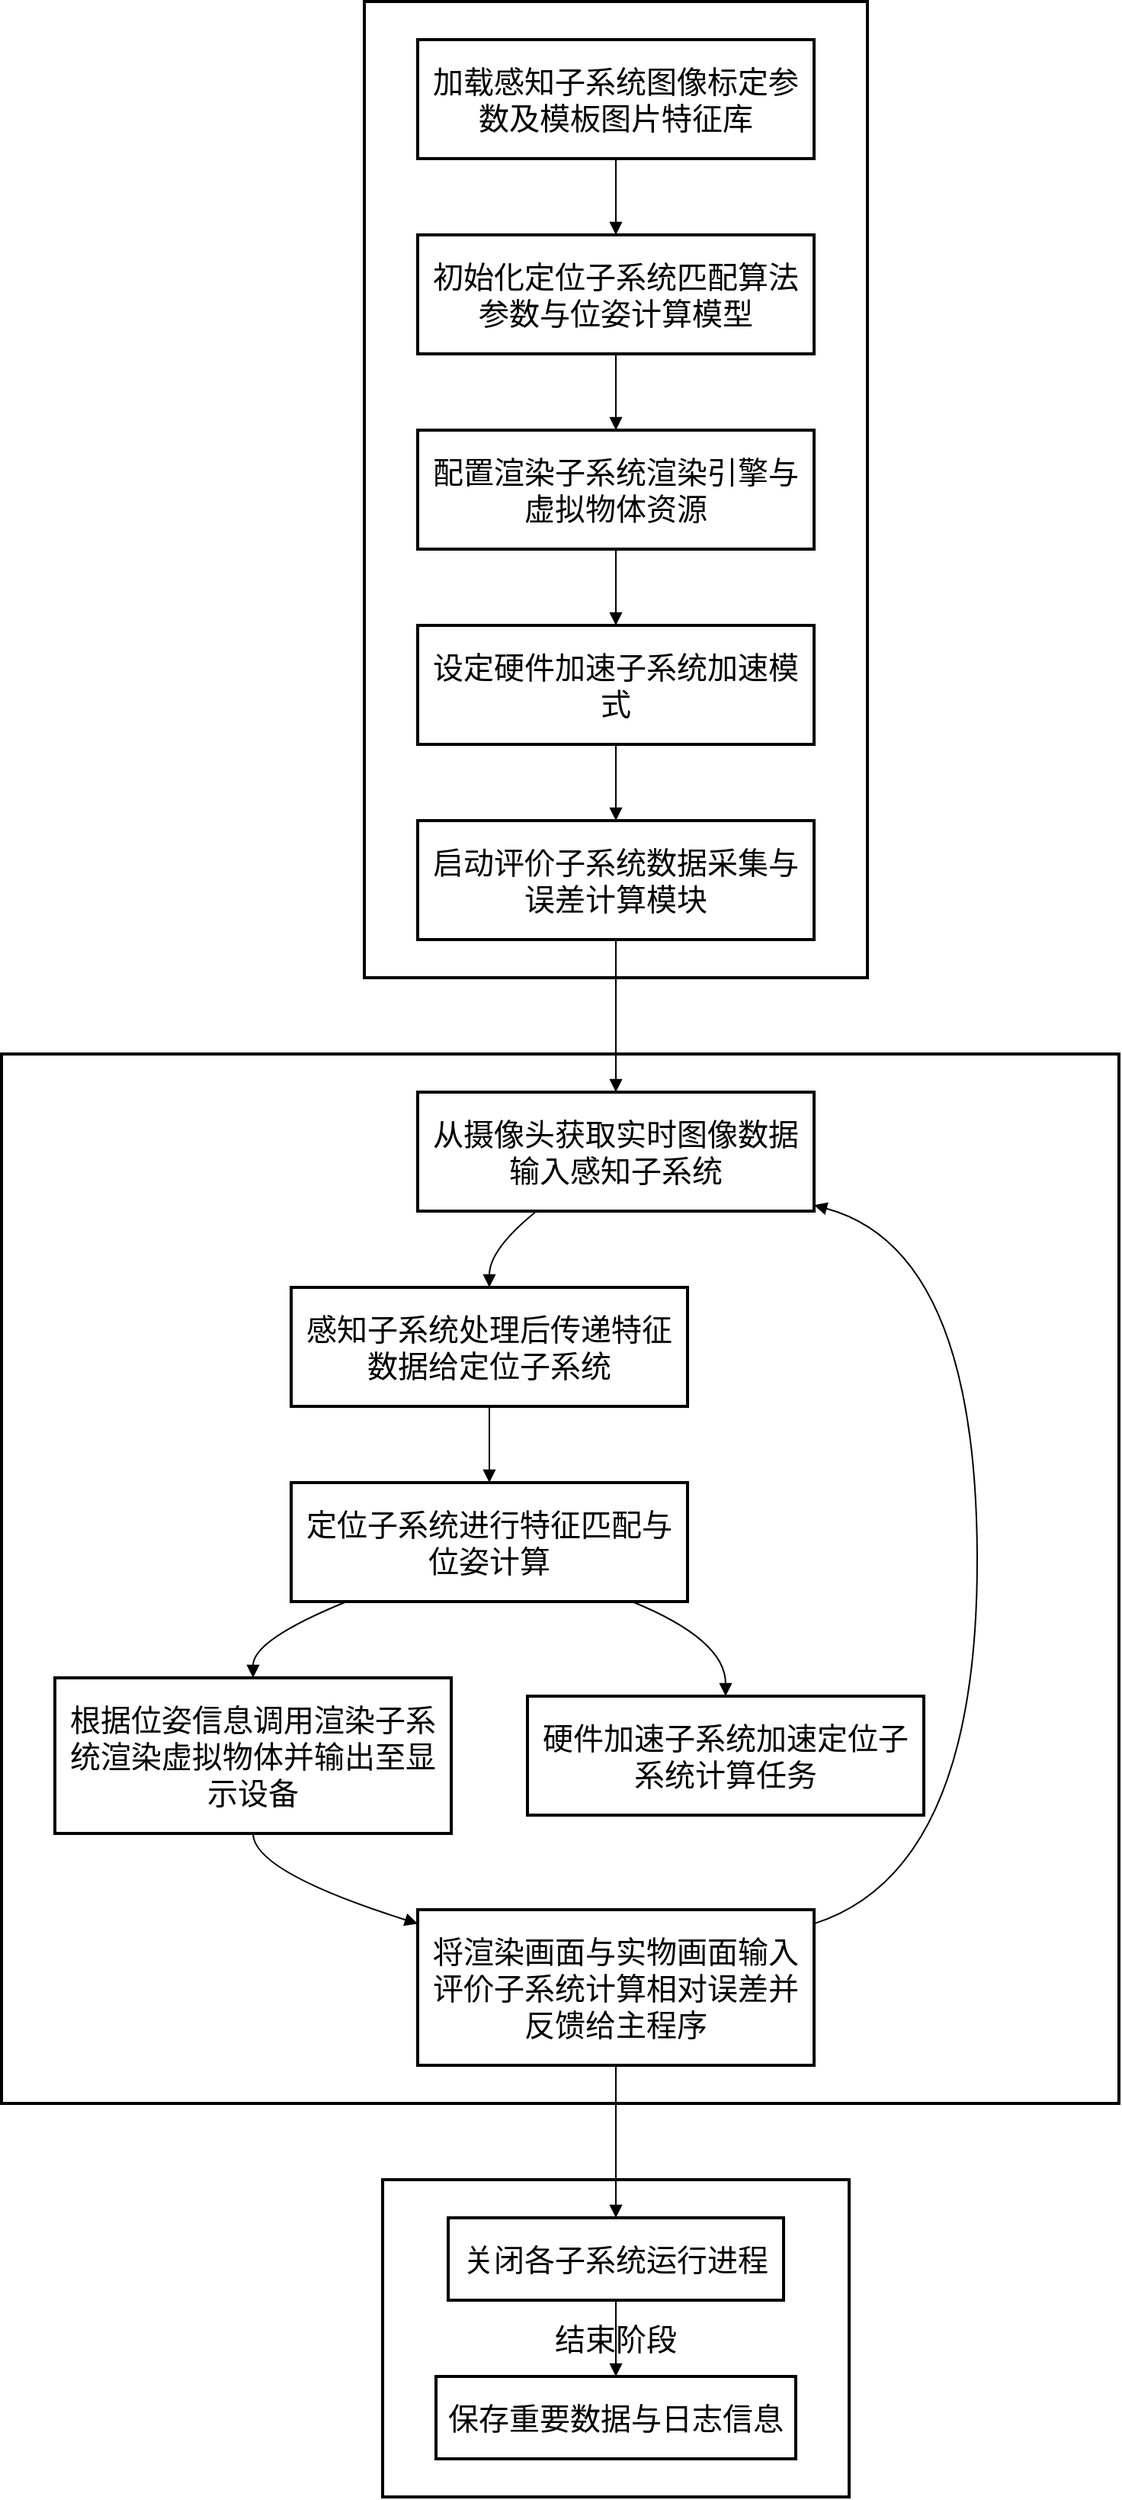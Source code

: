 <mxfile version="26.2.4">
  <diagram name="第 1 页" id="jNl0IgskKeujCXq_mRqM">
    <mxGraphModel dx="2932" dy="1144" grid="1" gridSize="10" guides="1" tooltips="1" connect="1" arrows="1" fold="1" page="1" pageScale="1" pageWidth="827" pageHeight="1169" math="0" shadow="0">
      <root>
        <mxCell id="0" />
        <mxCell id="1" parent="0" />
        <mxCell id="xZVJLX5tyK6vlufmM6IN-2" value="结束阶段" style="whiteSpace=wrap;strokeWidth=2;fontSize=20;" vertex="1" parent="1">
          <mxGeometry x="270" y="1448" width="306" height="208" as="geometry" />
        </mxCell>
        <mxCell id="xZVJLX5tyK6vlufmM6IN-3" value="运行阶段" style="whiteSpace=wrap;strokeWidth=2;fontSize=20;" vertex="1" parent="1">
          <mxGeometry x="20" y="710" width="733" height="688" as="geometry" />
        </mxCell>
        <mxCell id="xZVJLX5tyK6vlufmM6IN-4" value="初始化阶段" style="whiteSpace=wrap;strokeWidth=2;fontSize=20;" vertex="1" parent="1">
          <mxGeometry x="258" y="20" width="330" height="640" as="geometry" />
        </mxCell>
        <mxCell id="xZVJLX5tyK6vlufmM6IN-5" value="加载感知子系统图像标定参数及模板图片特征库" style="whiteSpace=wrap;strokeWidth=2;fontSize=20;" vertex="1" parent="1">
          <mxGeometry x="293" y="45" width="260" height="78" as="geometry" />
        </mxCell>
        <mxCell id="xZVJLX5tyK6vlufmM6IN-6" value="初始化定位子系统匹配算法参数与位姿计算模型" style="whiteSpace=wrap;strokeWidth=2;fontSize=20;" vertex="1" parent="1">
          <mxGeometry x="293" y="173" width="260" height="78" as="geometry" />
        </mxCell>
        <mxCell id="xZVJLX5tyK6vlufmM6IN-7" value="配置渲染子系统渲染引擎与虚拟物体资源" style="whiteSpace=wrap;strokeWidth=2;fontSize=20;" vertex="1" parent="1">
          <mxGeometry x="293" y="301" width="260" height="78" as="geometry" />
        </mxCell>
        <mxCell id="xZVJLX5tyK6vlufmM6IN-8" value="设定硬件加速子系统加速模式" style="whiteSpace=wrap;strokeWidth=2;fontSize=20;" vertex="1" parent="1">
          <mxGeometry x="293" y="429" width="260" height="78" as="geometry" />
        </mxCell>
        <mxCell id="xZVJLX5tyK6vlufmM6IN-9" value="启动评价子系统数据采集与误差计算模块" style="whiteSpace=wrap;strokeWidth=2;fontSize=20;" vertex="1" parent="1">
          <mxGeometry x="293" y="557" width="260" height="78" as="geometry" />
        </mxCell>
        <mxCell id="xZVJLX5tyK6vlufmM6IN-10" value="从摄像头获取实时图像数据输入感知子系统" style="whiteSpace=wrap;strokeWidth=2;fontSize=20;" vertex="1" parent="1">
          <mxGeometry x="293" y="735" width="260" height="78" as="geometry" />
        </mxCell>
        <mxCell id="xZVJLX5tyK6vlufmM6IN-11" value="感知子系统处理后传递特征数据给定位子系统" style="whiteSpace=wrap;strokeWidth=2;fontSize=20;" vertex="1" parent="1">
          <mxGeometry x="210" y="863" width="260" height="78" as="geometry" />
        </mxCell>
        <mxCell id="xZVJLX5tyK6vlufmM6IN-12" value="定位子系统进行特征匹配与位姿计算" style="whiteSpace=wrap;strokeWidth=2;fontSize=20;" vertex="1" parent="1">
          <mxGeometry x="210" y="991" width="260" height="78" as="geometry" />
        </mxCell>
        <mxCell id="xZVJLX5tyK6vlufmM6IN-13" value="根据位姿信息调用渲染子系统渲染虚拟物体并输出至显示设备" style="whiteSpace=wrap;strokeWidth=2;fontSize=20;" vertex="1" parent="1">
          <mxGeometry x="55" y="1119" width="260" height="102" as="geometry" />
        </mxCell>
        <mxCell id="xZVJLX5tyK6vlufmM6IN-14" value="硬件加速子系统加速定位子系统计算任务" style="whiteSpace=wrap;strokeWidth=2;fontSize=20;" vertex="1" parent="1">
          <mxGeometry x="365" y="1131" width="260" height="78" as="geometry" />
        </mxCell>
        <mxCell id="xZVJLX5tyK6vlufmM6IN-15" value="将渲染画面与实物画面输入评价子系统计算相对误差并反馈给主程序" style="whiteSpace=wrap;strokeWidth=2;fontSize=20;" vertex="1" parent="1">
          <mxGeometry x="293" y="1271" width="260" height="102" as="geometry" />
        </mxCell>
        <mxCell id="xZVJLX5tyK6vlufmM6IN-16" value="关闭各子系统运行进程" style="whiteSpace=wrap;strokeWidth=2;fontSize=20;" vertex="1" parent="1">
          <mxGeometry x="313" y="1473" width="220" height="54" as="geometry" />
        </mxCell>
        <mxCell id="xZVJLX5tyK6vlufmM6IN-17" value="保存重要数据与日志信息" style="whiteSpace=wrap;strokeWidth=2;fontSize=20;" vertex="1" parent="1">
          <mxGeometry x="305" y="1577" width="236" height="54" as="geometry" />
        </mxCell>
        <mxCell id="xZVJLX5tyK6vlufmM6IN-18" value="" style="curved=1;startArrow=none;endArrow=block;exitX=0.5;exitY=1;entryX=0.5;entryY=0;rounded=0;fontSize=20;" edge="1" parent="1" source="xZVJLX5tyK6vlufmM6IN-5" target="xZVJLX5tyK6vlufmM6IN-6">
          <mxGeometry relative="1" as="geometry">
            <Array as="points" />
          </mxGeometry>
        </mxCell>
        <mxCell id="xZVJLX5tyK6vlufmM6IN-19" value="" style="curved=1;startArrow=none;endArrow=block;exitX=0.5;exitY=1;entryX=0.5;entryY=0;rounded=0;fontSize=20;" edge="1" parent="1" source="xZVJLX5tyK6vlufmM6IN-6" target="xZVJLX5tyK6vlufmM6IN-7">
          <mxGeometry relative="1" as="geometry">
            <Array as="points" />
          </mxGeometry>
        </mxCell>
        <mxCell id="xZVJLX5tyK6vlufmM6IN-20" value="" style="curved=1;startArrow=none;endArrow=block;exitX=0.5;exitY=1;entryX=0.5;entryY=0;rounded=0;fontSize=20;" edge="1" parent="1" source="xZVJLX5tyK6vlufmM6IN-7" target="xZVJLX5tyK6vlufmM6IN-8">
          <mxGeometry relative="1" as="geometry">
            <Array as="points" />
          </mxGeometry>
        </mxCell>
        <mxCell id="xZVJLX5tyK6vlufmM6IN-21" value="" style="curved=1;startArrow=none;endArrow=block;exitX=0.5;exitY=1;entryX=0.5;entryY=0;rounded=0;fontSize=20;" edge="1" parent="1" source="xZVJLX5tyK6vlufmM6IN-8" target="xZVJLX5tyK6vlufmM6IN-9">
          <mxGeometry relative="1" as="geometry">
            <Array as="points" />
          </mxGeometry>
        </mxCell>
        <mxCell id="xZVJLX5tyK6vlufmM6IN-22" value="" style="curved=1;startArrow=none;endArrow=block;exitX=0.3;exitY=1;entryX=0.5;entryY=0;rounded=0;fontSize=20;" edge="1" parent="1" source="xZVJLX5tyK6vlufmM6IN-10" target="xZVJLX5tyK6vlufmM6IN-11">
          <mxGeometry relative="1" as="geometry">
            <Array as="points">
              <mxPoint x="340" y="838" />
            </Array>
          </mxGeometry>
        </mxCell>
        <mxCell id="xZVJLX5tyK6vlufmM6IN-23" value="" style="curved=1;startArrow=none;endArrow=block;exitX=0.5;exitY=1;entryX=0.5;entryY=0;rounded=0;fontSize=20;" edge="1" parent="1" source="xZVJLX5tyK6vlufmM6IN-11" target="xZVJLX5tyK6vlufmM6IN-12">
          <mxGeometry relative="1" as="geometry">
            <Array as="points" />
          </mxGeometry>
        </mxCell>
        <mxCell id="xZVJLX5tyK6vlufmM6IN-24" value="" style="curved=1;startArrow=none;endArrow=block;exitX=0.14;exitY=1;entryX=0.5;entryY=0;rounded=0;fontSize=20;" edge="1" parent="1" source="xZVJLX5tyK6vlufmM6IN-12" target="xZVJLX5tyK6vlufmM6IN-13">
          <mxGeometry relative="1" as="geometry">
            <Array as="points">
              <mxPoint x="185" y="1094" />
            </Array>
          </mxGeometry>
        </mxCell>
        <mxCell id="xZVJLX5tyK6vlufmM6IN-25" value="" style="curved=1;startArrow=none;endArrow=block;exitX=0.86;exitY=1;entryX=0.5;entryY=0;rounded=0;fontSize=20;" edge="1" parent="1" source="xZVJLX5tyK6vlufmM6IN-12" target="xZVJLX5tyK6vlufmM6IN-14">
          <mxGeometry relative="1" as="geometry">
            <Array as="points">
              <mxPoint x="495" y="1094" />
            </Array>
          </mxGeometry>
        </mxCell>
        <mxCell id="xZVJLX5tyK6vlufmM6IN-26" value="" style="curved=1;startArrow=none;endArrow=block;exitX=0.5;exitY=1;entryX=0;entryY=0.09;rounded=0;fontSize=20;" edge="1" parent="1" source="xZVJLX5tyK6vlufmM6IN-13" target="xZVJLX5tyK6vlufmM6IN-15">
          <mxGeometry relative="1" as="geometry">
            <Array as="points">
              <mxPoint x="185" y="1246" />
            </Array>
          </mxGeometry>
        </mxCell>
        <mxCell id="xZVJLX5tyK6vlufmM6IN-27" value="" style="curved=1;startArrow=none;endArrow=block;exitX=0.5;exitY=1;entryX=0.5;entryY=0;rounded=0;fontSize=20;" edge="1" parent="1" source="xZVJLX5tyK6vlufmM6IN-16" target="xZVJLX5tyK6vlufmM6IN-17">
          <mxGeometry relative="1" as="geometry">
            <Array as="points" />
          </mxGeometry>
        </mxCell>
        <mxCell id="xZVJLX5tyK6vlufmM6IN-28" value="" style="curved=1;startArrow=none;endArrow=block;exitX=0.5;exitY=1;entryX=0.5;entryY=0;rounded=0;fontSize=20;" edge="1" parent="1" source="xZVJLX5tyK6vlufmM6IN-9" target="xZVJLX5tyK6vlufmM6IN-10">
          <mxGeometry relative="1" as="geometry">
            <Array as="points" />
          </mxGeometry>
        </mxCell>
        <mxCell id="xZVJLX5tyK6vlufmM6IN-29" value="" style="curved=1;startArrow=none;endArrow=block;exitX=1;exitY=0.09;entryX=1;entryY=0.95;rounded=0;fontSize=20;" edge="1" parent="1" source="xZVJLX5tyK6vlufmM6IN-15" target="xZVJLX5tyK6vlufmM6IN-10">
          <mxGeometry relative="1" as="geometry">
            <Array as="points">
              <mxPoint x="660" y="1246" />
              <mxPoint x="660" y="838" />
            </Array>
          </mxGeometry>
        </mxCell>
        <mxCell id="xZVJLX5tyK6vlufmM6IN-30" value="" style="curved=1;startArrow=none;endArrow=block;exitX=0.5;exitY=1;entryX=0.5;entryY=0;rounded=0;fontSize=20;" edge="1" parent="1" source="xZVJLX5tyK6vlufmM6IN-15" target="xZVJLX5tyK6vlufmM6IN-16">
          <mxGeometry relative="1" as="geometry">
            <Array as="points" />
          </mxGeometry>
        </mxCell>
      </root>
    </mxGraphModel>
  </diagram>
</mxfile>
